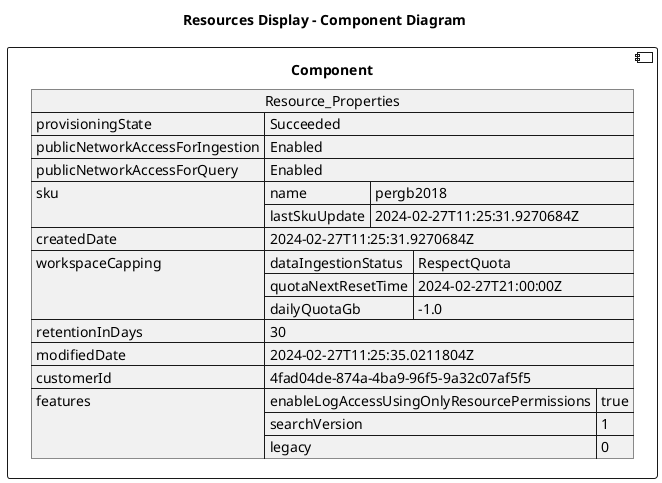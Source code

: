 @startuml

title Resources Display - Component Diagram

component Component {

json  Resource_Properties {
  "provisioningState": "Succeeded",
  "publicNetworkAccessForIngestion": "Enabled",
  "publicNetworkAccessForQuery": "Enabled",
  "sku": {
    "name": "pergb2018",
    "lastSkuUpdate": "2024-02-27T11:25:31.9270684Z"
  },
  "createdDate": "2024-02-27T11:25:31.9270684Z",
  "workspaceCapping": {
    "dataIngestionStatus": "RespectQuota",
    "quotaNextResetTime": "2024-02-27T21:00:00Z",
    "dailyQuotaGb": -1.0
  },
  "retentionInDays": 30,
  "modifiedDate": "2024-02-27T11:25:35.0211804Z",
  "customerId": "4fad04de-874a-4ba9-96f5-9a32c07af5f5",
  "features": {
    "enableLogAccessUsingOnlyResourcePermissions": true,
    "searchVersion": 1,
    "legacy": 0
  }
}
}
@enduml
